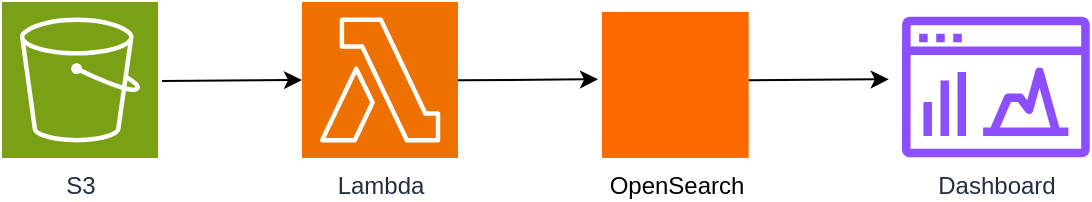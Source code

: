 <mxfile version="26.2.14">
  <diagram name="페이지-1" id="ulCBWIR0Z1ZVu1bg1GXx">
    <mxGraphModel dx="1691" dy="450" grid="1" gridSize="10" guides="1" tooltips="1" connect="1" arrows="1" fold="1" page="1" pageScale="1" pageWidth="827" pageHeight="1169" math="0" shadow="0">
      <root>
        <mxCell id="0" />
        <mxCell id="1" parent="0" />
        <mxCell id="KjIlMTtiM5jC9DfCgxzV-4" value="OpenSearch" style="points=[];aspect=fixed;html=1;align=center;shadow=0;dashed=0;fillColor=#FF6A00;strokeColor=none;shape=mxgraph.alibaba_cloud.opensearch;labelPosition=center;verticalLabelPosition=bottom;verticalAlign=top;" vertex="1" parent="1">
          <mxGeometry x="-390" y="348" width="73.36" height="73" as="geometry" />
        </mxCell>
        <mxCell id="KjIlMTtiM5jC9DfCgxzV-6" value="Dashboard" style="sketch=0;outlineConnect=0;fontColor=#232F3E;gradientColor=none;fillColor=#8C4FFF;strokeColor=none;dashed=0;verticalLabelPosition=bottom;verticalAlign=top;align=center;html=1;fontSize=12;fontStyle=0;aspect=fixed;pointerEvents=1;shape=mxgraph.aws4.opensearch_dashboards;" vertex="1" parent="1">
          <mxGeometry x="-240" y="350" width="93.86" height="71" as="geometry" />
        </mxCell>
        <mxCell id="KjIlMTtiM5jC9DfCgxzV-8" value="S3" style="sketch=0;points=[[0,0,0],[0.25,0,0],[0.5,0,0],[0.75,0,0],[1,0,0],[0,1,0],[0.25,1,0],[0.5,1,0],[0.75,1,0],[1,1,0],[0,0.25,0],[0,0.5,0],[0,0.75,0],[1,0.25,0],[1,0.5,0],[1,0.75,0]];outlineConnect=0;fontColor=#232F3E;fillColor=#7AA116;strokeColor=#ffffff;dashed=0;verticalLabelPosition=bottom;verticalAlign=top;align=center;html=1;fontSize=12;fontStyle=0;aspect=fixed;shape=mxgraph.aws4.resourceIcon;resIcon=mxgraph.aws4.s3;" vertex="1" parent="1">
          <mxGeometry x="-690" y="343" width="78" height="78" as="geometry" />
        </mxCell>
        <mxCell id="KjIlMTtiM5jC9DfCgxzV-17" value="Lambda" style="sketch=0;points=[[0,0,0],[0.25,0,0],[0.5,0,0],[0.75,0,0],[1,0,0],[0,1,0],[0.25,1,0],[0.5,1,0],[0.75,1,0],[1,1,0],[0,0.25,0],[0,0.5,0],[0,0.75,0],[1,0.25,0],[1,0.5,0],[1,0.75,0]];outlineConnect=0;fontColor=#232F3E;fillColor=#ED7100;strokeColor=#ffffff;dashed=0;verticalLabelPosition=bottom;verticalAlign=top;align=center;html=1;fontSize=12;fontStyle=0;aspect=fixed;shape=mxgraph.aws4.resourceIcon;resIcon=mxgraph.aws4.lambda;" vertex="1" parent="1">
          <mxGeometry x="-540" y="343" width="78" height="78" as="geometry" />
        </mxCell>
        <mxCell id="KjIlMTtiM5jC9DfCgxzV-57" value="" style="endArrow=classic;html=1;rounded=0;entryX=0;entryY=0.5;entryDx=0;entryDy=0;entryPerimeter=0;" edge="1" parent="1" target="KjIlMTtiM5jC9DfCgxzV-17">
          <mxGeometry width="50" height="50" relative="1" as="geometry">
            <mxPoint x="-610" y="382.52" as="sourcePoint" />
            <mxPoint x="-550" y="382.52" as="targetPoint" />
          </mxGeometry>
        </mxCell>
        <mxCell id="KjIlMTtiM5jC9DfCgxzV-94" value="" style="endArrow=classic;html=1;rounded=0;entryX=0;entryY=0.5;entryDx=0;entryDy=0;entryPerimeter=0;" edge="1" parent="1">
          <mxGeometry width="50" height="50" relative="1" as="geometry">
            <mxPoint x="-462" y="382.15" as="sourcePoint" />
            <mxPoint x="-392" y="381.63" as="targetPoint" />
          </mxGeometry>
        </mxCell>
        <mxCell id="KjIlMTtiM5jC9DfCgxzV-95" value="" style="endArrow=classic;html=1;rounded=0;entryX=0;entryY=0.5;entryDx=0;entryDy=0;entryPerimeter=0;" edge="1" parent="1">
          <mxGeometry width="50" height="50" relative="1" as="geometry">
            <mxPoint x="-316.64" y="382.15" as="sourcePoint" />
            <mxPoint x="-246.64" y="381.63" as="targetPoint" />
          </mxGeometry>
        </mxCell>
      </root>
    </mxGraphModel>
  </diagram>
</mxfile>
